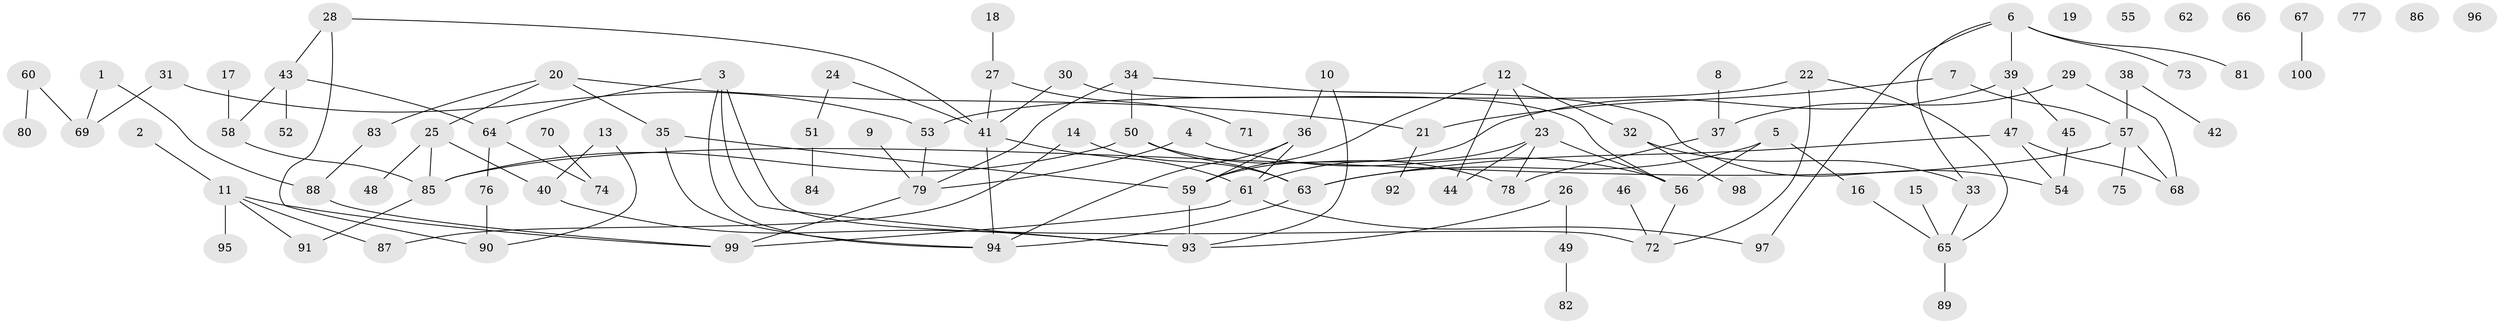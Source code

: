 // Generated by graph-tools (version 1.1) at 2025/00/03/09/25 03:00:43]
// undirected, 100 vertices, 124 edges
graph export_dot {
graph [start="1"]
  node [color=gray90,style=filled];
  1;
  2;
  3;
  4;
  5;
  6;
  7;
  8;
  9;
  10;
  11;
  12;
  13;
  14;
  15;
  16;
  17;
  18;
  19;
  20;
  21;
  22;
  23;
  24;
  25;
  26;
  27;
  28;
  29;
  30;
  31;
  32;
  33;
  34;
  35;
  36;
  37;
  38;
  39;
  40;
  41;
  42;
  43;
  44;
  45;
  46;
  47;
  48;
  49;
  50;
  51;
  52;
  53;
  54;
  55;
  56;
  57;
  58;
  59;
  60;
  61;
  62;
  63;
  64;
  65;
  66;
  67;
  68;
  69;
  70;
  71;
  72;
  73;
  74;
  75;
  76;
  77;
  78;
  79;
  80;
  81;
  82;
  83;
  84;
  85;
  86;
  87;
  88;
  89;
  90;
  91;
  92;
  93;
  94;
  95;
  96;
  97;
  98;
  99;
  100;
  1 -- 69;
  1 -- 88;
  2 -- 11;
  3 -- 64;
  3 -- 72;
  3 -- 93;
  3 -- 94;
  4 -- 56;
  4 -- 79;
  5 -- 16;
  5 -- 56;
  5 -- 63;
  6 -- 33;
  6 -- 39;
  6 -- 73;
  6 -- 81;
  6 -- 97;
  7 -- 21;
  7 -- 57;
  8 -- 37;
  9 -- 79;
  10 -- 36;
  10 -- 93;
  11 -- 87;
  11 -- 91;
  11 -- 95;
  11 -- 99;
  12 -- 23;
  12 -- 32;
  12 -- 44;
  12 -- 59;
  13 -- 40;
  13 -- 90;
  14 -- 63;
  14 -- 87;
  15 -- 65;
  16 -- 65;
  17 -- 58;
  18 -- 27;
  20 -- 21;
  20 -- 25;
  20 -- 35;
  20 -- 83;
  21 -- 92;
  22 -- 53;
  22 -- 65;
  22 -- 72;
  23 -- 44;
  23 -- 56;
  23 -- 61;
  23 -- 78;
  24 -- 41;
  24 -- 51;
  25 -- 40;
  25 -- 48;
  25 -- 85;
  26 -- 49;
  26 -- 93;
  27 -- 41;
  27 -- 71;
  28 -- 41;
  28 -- 43;
  28 -- 90;
  29 -- 37;
  29 -- 68;
  30 -- 41;
  30 -- 56;
  31 -- 53;
  31 -- 69;
  32 -- 33;
  32 -- 98;
  33 -- 65;
  34 -- 50;
  34 -- 54;
  34 -- 79;
  35 -- 59;
  35 -- 94;
  36 -- 59;
  36 -- 61;
  36 -- 94;
  37 -- 78;
  38 -- 42;
  38 -- 57;
  39 -- 45;
  39 -- 47;
  39 -- 59;
  40 -- 93;
  41 -- 61;
  41 -- 94;
  43 -- 52;
  43 -- 58;
  43 -- 64;
  45 -- 54;
  46 -- 72;
  47 -- 54;
  47 -- 63;
  47 -- 68;
  49 -- 82;
  50 -- 63;
  50 -- 78;
  50 -- 85;
  51 -- 84;
  53 -- 79;
  56 -- 72;
  57 -- 68;
  57 -- 75;
  57 -- 85;
  58 -- 85;
  59 -- 93;
  60 -- 69;
  60 -- 80;
  61 -- 97;
  61 -- 99;
  63 -- 94;
  64 -- 74;
  64 -- 76;
  65 -- 89;
  67 -- 100;
  70 -- 74;
  76 -- 90;
  79 -- 99;
  83 -- 88;
  85 -- 91;
  88 -- 99;
}

